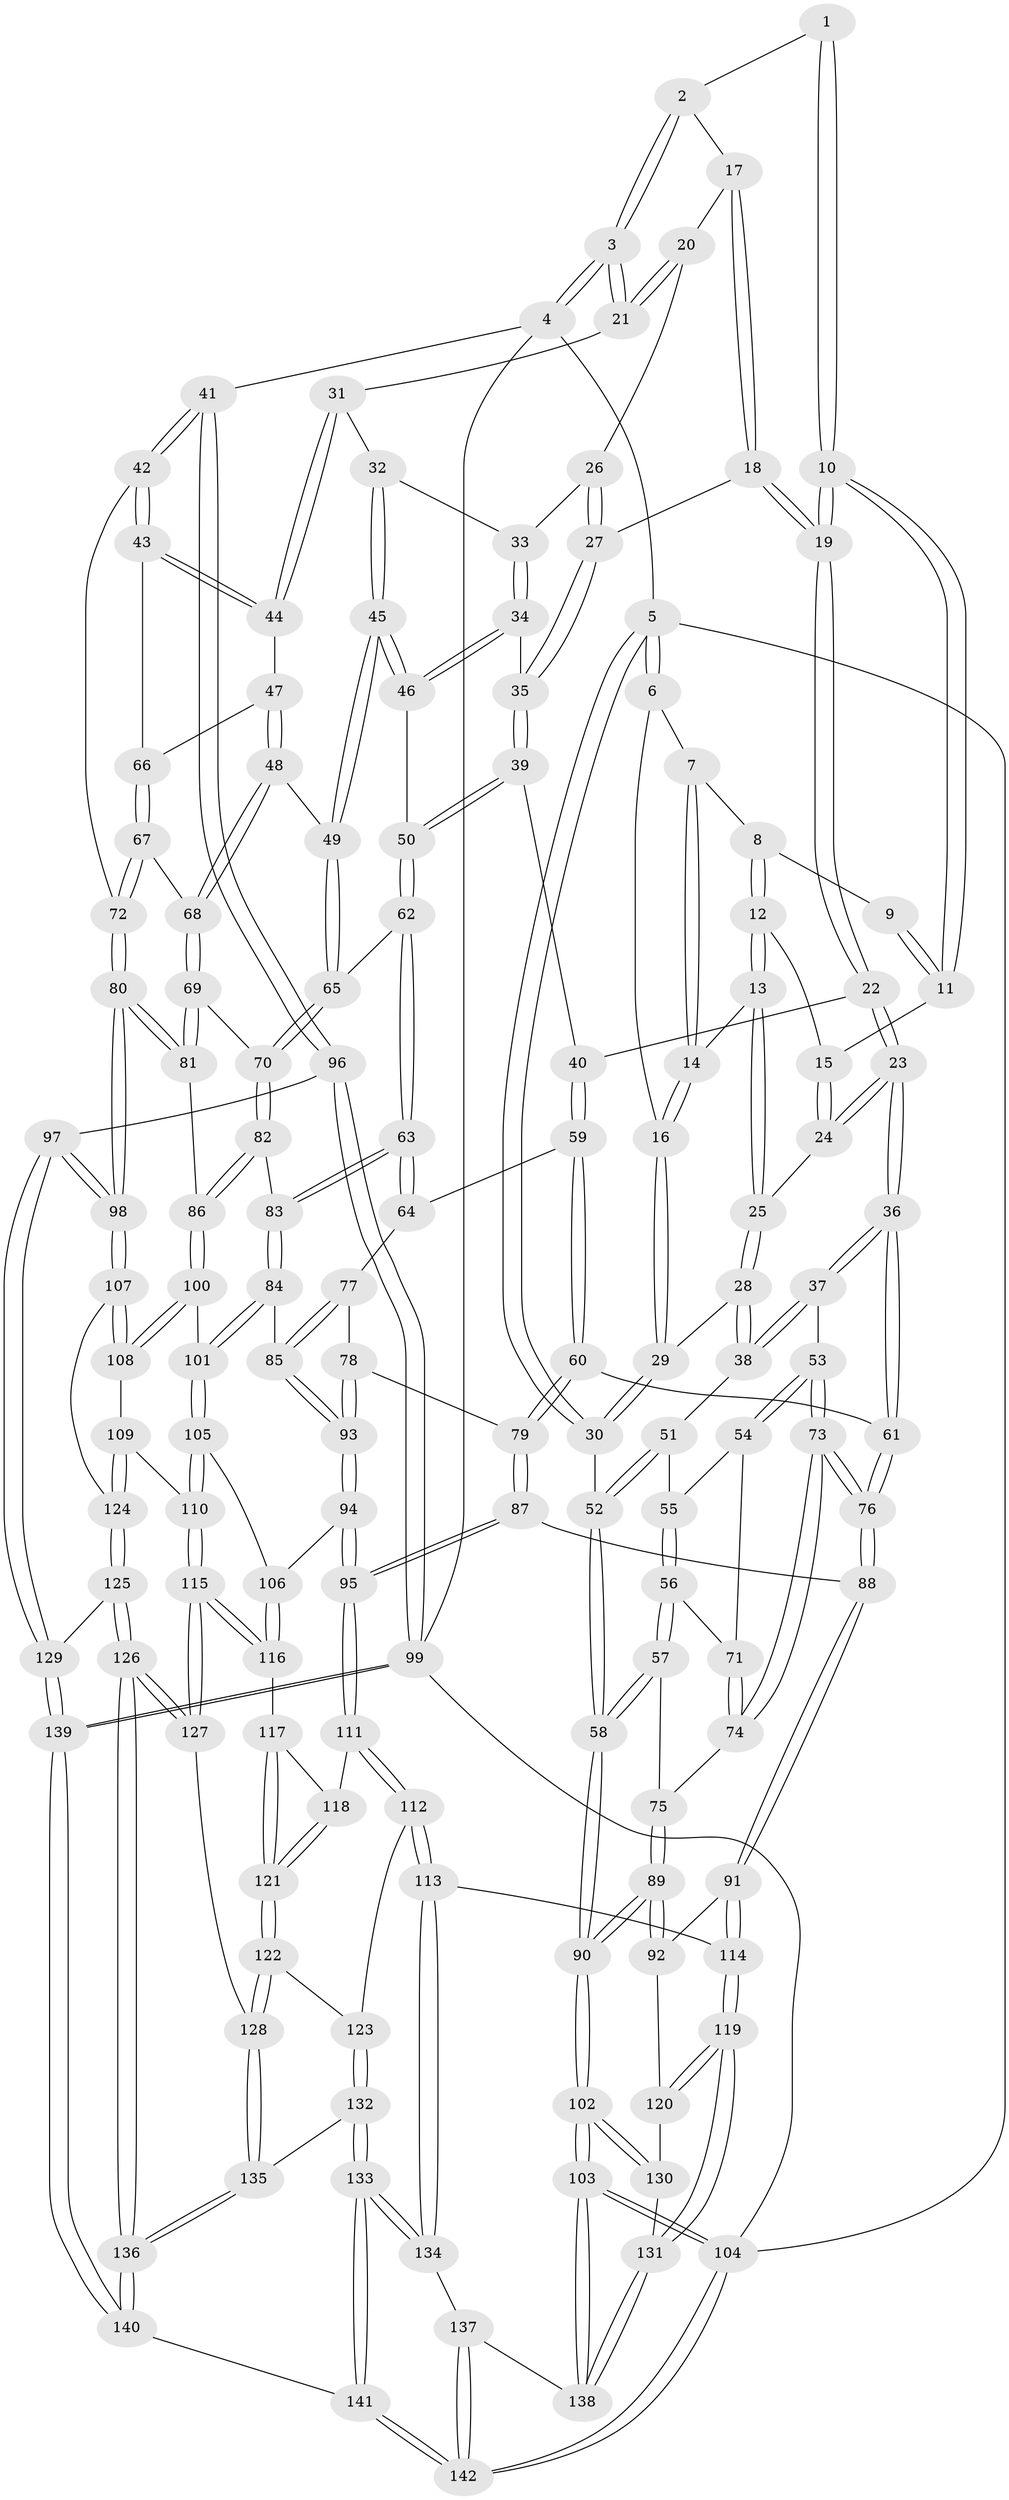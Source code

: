 // Generated by graph-tools (version 1.1) at 2025/03/03/09/25 03:03:22]
// undirected, 142 vertices, 352 edges
graph export_dot {
graph [start="1"]
  node [color=gray90,style=filled];
  1 [pos="+0.30967907683688994+0"];
  2 [pos="+0.49027072310225295+0"];
  3 [pos="+1+0"];
  4 [pos="+1+0"];
  5 [pos="+0+0"];
  6 [pos="+0.02316508886460155+0"];
  7 [pos="+0.09827567473829162+0"];
  8 [pos="+0.25900873851532963+0"];
  9 [pos="+0.2734195878271018+0"];
  10 [pos="+0.37380538276005615+0.09276049576958016"];
  11 [pos="+0.33177721942969296+0.08304915848628071"];
  12 [pos="+0.23576103970162168+0.05359598756565224"];
  13 [pos="+0.23152795212587665+0.07840495602462498"];
  14 [pos="+0.1492298520177399+0.08792966640210033"];
  15 [pos="+0.3279293514498546+0.08657498623890285"];
  16 [pos="+0.111504834318175+0.1192145112376101"];
  17 [pos="+0.5002512661640282+0"];
  18 [pos="+0.49508713476561544+0.12671020936128016"];
  19 [pos="+0.46043624912346465+0.1671592561825264"];
  20 [pos="+0.672536199395214+0.07650075572646854"];
  21 [pos="+0.8956825501743133+0.03775836941615643"];
  22 [pos="+0.46025966176574235+0.16752072325366124"];
  23 [pos="+0.37151380170029363+0.26222431668594554"];
  24 [pos="+0.28062872157903707+0.16391392471080618"];
  25 [pos="+0.2438331431370648+0.1416857804621465"];
  26 [pos="+0.6232656961146734+0.13834163298973515"];
  27 [pos="+0.5995370398728501+0.1446228017977216"];
  28 [pos="+0.13516282801793306+0.19403473802972968"];
  29 [pos="+0.09880682677771079+0.15101564334824077"];
  30 [pos="+0+0.06187635821869893"];
  31 [pos="+0.856285335368308+0.1146699459091635"];
  32 [pos="+0.7754959960286425+0.18543803200798936"];
  33 [pos="+0.6828222822827567+0.18010311255804237"];
  34 [pos="+0.664506205525043+0.24520453985704666"];
  35 [pos="+0.6173560022900942+0.23692607430045362"];
  36 [pos="+0.37000197041730815+0.269586722364446"];
  37 [pos="+0.2055689232825141+0.3017341555457173"];
  38 [pos="+0.13453673172052003+0.20975296753987346"];
  39 [pos="+0.5974885785208043+0.26229881551964784"];
  40 [pos="+0.5751746200063206+0.2742900594968607"];
  41 [pos="+1+0.20480133522255578"];
  42 [pos="+0.9550312721686606+0.32486772349965276"];
  43 [pos="+0.9473568310808655+0.32077808528757995"];
  44 [pos="+0.8632720775290713+0.1789764735442883"];
  45 [pos="+0.7451551554617054+0.2757952130846349"];
  46 [pos="+0.6688083611831732+0.2508357491090203"];
  47 [pos="+0.8534678962578718+0.2936887559107699"];
  48 [pos="+0.8225697266764337+0.31683309456376163"];
  49 [pos="+0.7470201075486809+0.2878730255028594"];
  50 [pos="+0.648356635060206+0.29818519430137774"];
  51 [pos="+0.07841212021691774+0.26039051789583545"];
  52 [pos="+0+0.20866604365576105"];
  53 [pos="+0.1918281953521132+0.324855627690022"];
  54 [pos="+0.13032218062458964+0.3342808383986596"];
  55 [pos="+0.07847608672998684+0.26521396798837094"];
  56 [pos="+0.05278295840073902+0.34636501215940513"];
  57 [pos="+0.03875999908284766+0.354239341746042"];
  58 [pos="+0+0.3849707673196689"];
  59 [pos="+0.5696106800932723+0.30918156011645326"];
  60 [pos="+0.4059423435712591+0.34028077433292403"];
  61 [pos="+0.3822263236052787+0.3074299736705299"];
  62 [pos="+0.658433707217027+0.3545360093091422"];
  63 [pos="+0.6439386394456528+0.3649047765361141"];
  64 [pos="+0.5979642057244636+0.35210554415808126"];
  65 [pos="+0.7141798134808658+0.34381233161757835"];
  66 [pos="+0.8885832339498935+0.3080841937889336"];
  67 [pos="+0.8603404970490984+0.378949565042071"];
  68 [pos="+0.8271670890782913+0.3546195655131226"];
  69 [pos="+0.7660129750154697+0.40652245527557174"];
  70 [pos="+0.7599054273885822+0.4055776384002842"];
  71 [pos="+0.10250351718683606+0.3531061132453041"];
  72 [pos="+0.9076168797637673+0.4265397081709452"];
  73 [pos="+0.1934419228326673+0.44916372478830624"];
  74 [pos="+0.12605737113879006+0.43675463909176593"];
  75 [pos="+0.09621579334474518+0.4435128624539187"];
  76 [pos="+0.21311380859396076+0.470727984571161"];
  77 [pos="+0.5501033445793401+0.39022435948968354"];
  78 [pos="+0.43021807869266854+0.3887446395748737"];
  79 [pos="+0.4189446822939113+0.3740142719563302"];
  80 [pos="+0.9101652620203878+0.4937541148898531"];
  81 [pos="+0.8490119286309921+0.4824452444787809"];
  82 [pos="+0.7296290314441318+0.4411118396757759"];
  83 [pos="+0.643152635379586+0.4521551685410129"];
  84 [pos="+0.6380951304484237+0.46110892136292453"];
  85 [pos="+0.583539726360426+0.4684611754019591"];
  86 [pos="+0.7471435970054902+0.5212286061115449"];
  87 [pos="+0.24997170209093114+0.5555297228733814"];
  88 [pos="+0.239573882282819+0.5567289079946276"];
  89 [pos="+0+0.6278474015351522"];
  90 [pos="+0+0.6321316252111476"];
  91 [pos="+0.2017532502848631+0.6112104967871197"];
  92 [pos="+0.08695463537931493+0.6343196067701188"];
  93 [pos="+0.47698252373336986+0.5416953277645834"];
  94 [pos="+0.47035491453963224+0.581102380170117"];
  95 [pos="+0.4637947418974795+0.5868329595801428"];
  96 [pos="+1+0.643477156447139"];
  97 [pos="+1+0.6284892309281385"];
  98 [pos="+1+0.6228216456533954"];
  99 [pos="+1+1"];
  100 [pos="+0.7205090545765624+0.5534916668546459"];
  101 [pos="+0.6745248640355396+0.5445933358677595"];
  102 [pos="+0+0.7021065770195533"];
  103 [pos="+0+1"];
  104 [pos="+0+1"];
  105 [pos="+0.5986720316443602+0.6072547960616863"];
  106 [pos="+0.5593727871488557+0.6066780368939361"];
  107 [pos="+0.9960833317371246+0.6298767035357627"];
  108 [pos="+0.7544671552803481+0.6115061951201961"];
  109 [pos="+0.7070837825089634+0.697334653351807"];
  110 [pos="+0.6866511344362303+0.7066130966965213"];
  111 [pos="+0.44723516785863976+0.6693175724753171"];
  112 [pos="+0.3428554466085436+0.7763254316494803"];
  113 [pos="+0.2972042926040513+0.7904430253937988"];
  114 [pos="+0.2959306933275755+0.7902841554065858"];
  115 [pos="+0.6477377923019502+0.7807516420259705"];
  116 [pos="+0.5877166993990688+0.7546036858057579"];
  117 [pos="+0.5823762654206956+0.7544554282083238"];
  118 [pos="+0.4520153737262161+0.674824924384955"];
  119 [pos="+0.20855155209355578+0.8594077986128147"];
  120 [pos="+0.14878856049213715+0.803442142047773"];
  121 [pos="+0.5046549823556019+0.7961981558458494"];
  122 [pos="+0.5010091398169663+0.8067921861147579"];
  123 [pos="+0.45013591679922116+0.8361531075365058"];
  124 [pos="+0.831867859373852+0.7498804218896856"];
  125 [pos="+0.7992641209530337+0.8482315390129956"];
  126 [pos="+0.7063651140741255+0.8792310609517485"];
  127 [pos="+0.6526118875026187+0.8057108965700766"];
  128 [pos="+0.5538447001665618+0.8541245135391905"];
  129 [pos="+0.873218578917754+0.8946647103396992"];
  130 [pos="+0.0007470527623257181+0.7787315343198706"];
  131 [pos="+0.18874550436856066+0.8968229893486416"];
  132 [pos="+0.4703234699329392+0.9252443427534057"];
  133 [pos="+0.43221869207724034+0.9887200293404694"];
  134 [pos="+0.37867964040003704+0.9484753185176763"];
  135 [pos="+0.5346552722333541+0.903378085561049"];
  136 [pos="+0.6773268818869722+0.9929802578509959"];
  137 [pos="+0.20992461683629351+0.9842211664421356"];
  138 [pos="+0.18535287874956305+0.9059804335993715"];
  139 [pos="+1+1"];
  140 [pos="+0.6917604712833778+1"];
  141 [pos="+0.465676150002181+1"];
  142 [pos="+0.20809105616104298+1"];
  1 -- 2;
  1 -- 10;
  1 -- 10;
  2 -- 3;
  2 -- 3;
  2 -- 17;
  3 -- 4;
  3 -- 4;
  3 -- 21;
  3 -- 21;
  4 -- 5;
  4 -- 41;
  4 -- 99;
  5 -- 6;
  5 -- 6;
  5 -- 30;
  5 -- 30;
  5 -- 104;
  6 -- 7;
  6 -- 16;
  7 -- 8;
  7 -- 14;
  7 -- 14;
  8 -- 9;
  8 -- 12;
  8 -- 12;
  9 -- 11;
  9 -- 11;
  10 -- 11;
  10 -- 11;
  10 -- 19;
  10 -- 19;
  11 -- 15;
  12 -- 13;
  12 -- 13;
  12 -- 15;
  13 -- 14;
  13 -- 25;
  13 -- 25;
  14 -- 16;
  14 -- 16;
  15 -- 24;
  15 -- 24;
  16 -- 29;
  16 -- 29;
  17 -- 18;
  17 -- 18;
  17 -- 20;
  18 -- 19;
  18 -- 19;
  18 -- 27;
  19 -- 22;
  19 -- 22;
  20 -- 21;
  20 -- 21;
  20 -- 26;
  21 -- 31;
  22 -- 23;
  22 -- 23;
  22 -- 40;
  23 -- 24;
  23 -- 24;
  23 -- 36;
  23 -- 36;
  24 -- 25;
  25 -- 28;
  25 -- 28;
  26 -- 27;
  26 -- 27;
  26 -- 33;
  27 -- 35;
  27 -- 35;
  28 -- 29;
  28 -- 38;
  28 -- 38;
  29 -- 30;
  29 -- 30;
  30 -- 52;
  31 -- 32;
  31 -- 44;
  31 -- 44;
  32 -- 33;
  32 -- 45;
  32 -- 45;
  33 -- 34;
  33 -- 34;
  34 -- 35;
  34 -- 46;
  34 -- 46;
  35 -- 39;
  35 -- 39;
  36 -- 37;
  36 -- 37;
  36 -- 61;
  36 -- 61;
  37 -- 38;
  37 -- 38;
  37 -- 53;
  38 -- 51;
  39 -- 40;
  39 -- 50;
  39 -- 50;
  40 -- 59;
  40 -- 59;
  41 -- 42;
  41 -- 42;
  41 -- 96;
  41 -- 96;
  42 -- 43;
  42 -- 43;
  42 -- 72;
  43 -- 44;
  43 -- 44;
  43 -- 66;
  44 -- 47;
  45 -- 46;
  45 -- 46;
  45 -- 49;
  45 -- 49;
  46 -- 50;
  47 -- 48;
  47 -- 48;
  47 -- 66;
  48 -- 49;
  48 -- 68;
  48 -- 68;
  49 -- 65;
  49 -- 65;
  50 -- 62;
  50 -- 62;
  51 -- 52;
  51 -- 52;
  51 -- 55;
  52 -- 58;
  52 -- 58;
  53 -- 54;
  53 -- 54;
  53 -- 73;
  53 -- 73;
  54 -- 55;
  54 -- 71;
  55 -- 56;
  55 -- 56;
  56 -- 57;
  56 -- 57;
  56 -- 71;
  57 -- 58;
  57 -- 58;
  57 -- 75;
  58 -- 90;
  58 -- 90;
  59 -- 60;
  59 -- 60;
  59 -- 64;
  60 -- 61;
  60 -- 79;
  60 -- 79;
  61 -- 76;
  61 -- 76;
  62 -- 63;
  62 -- 63;
  62 -- 65;
  63 -- 64;
  63 -- 64;
  63 -- 83;
  63 -- 83;
  64 -- 77;
  65 -- 70;
  65 -- 70;
  66 -- 67;
  66 -- 67;
  67 -- 68;
  67 -- 72;
  67 -- 72;
  68 -- 69;
  68 -- 69;
  69 -- 70;
  69 -- 81;
  69 -- 81;
  70 -- 82;
  70 -- 82;
  71 -- 74;
  71 -- 74;
  72 -- 80;
  72 -- 80;
  73 -- 74;
  73 -- 74;
  73 -- 76;
  73 -- 76;
  74 -- 75;
  75 -- 89;
  75 -- 89;
  76 -- 88;
  76 -- 88;
  77 -- 78;
  77 -- 85;
  77 -- 85;
  78 -- 79;
  78 -- 93;
  78 -- 93;
  79 -- 87;
  79 -- 87;
  80 -- 81;
  80 -- 81;
  80 -- 98;
  80 -- 98;
  81 -- 86;
  82 -- 83;
  82 -- 86;
  82 -- 86;
  83 -- 84;
  83 -- 84;
  84 -- 85;
  84 -- 101;
  84 -- 101;
  85 -- 93;
  85 -- 93;
  86 -- 100;
  86 -- 100;
  87 -- 88;
  87 -- 95;
  87 -- 95;
  88 -- 91;
  88 -- 91;
  89 -- 90;
  89 -- 90;
  89 -- 92;
  89 -- 92;
  90 -- 102;
  90 -- 102;
  91 -- 92;
  91 -- 114;
  91 -- 114;
  92 -- 120;
  93 -- 94;
  93 -- 94;
  94 -- 95;
  94 -- 95;
  94 -- 106;
  95 -- 111;
  95 -- 111;
  96 -- 97;
  96 -- 99;
  96 -- 99;
  97 -- 98;
  97 -- 98;
  97 -- 129;
  97 -- 129;
  98 -- 107;
  98 -- 107;
  99 -- 139;
  99 -- 139;
  99 -- 104;
  100 -- 101;
  100 -- 108;
  100 -- 108;
  101 -- 105;
  101 -- 105;
  102 -- 103;
  102 -- 103;
  102 -- 130;
  102 -- 130;
  103 -- 104;
  103 -- 104;
  103 -- 138;
  103 -- 138;
  104 -- 142;
  104 -- 142;
  105 -- 106;
  105 -- 110;
  105 -- 110;
  106 -- 116;
  106 -- 116;
  107 -- 108;
  107 -- 108;
  107 -- 124;
  108 -- 109;
  109 -- 110;
  109 -- 124;
  109 -- 124;
  110 -- 115;
  110 -- 115;
  111 -- 112;
  111 -- 112;
  111 -- 118;
  112 -- 113;
  112 -- 113;
  112 -- 123;
  113 -- 114;
  113 -- 134;
  113 -- 134;
  114 -- 119;
  114 -- 119;
  115 -- 116;
  115 -- 116;
  115 -- 127;
  115 -- 127;
  116 -- 117;
  117 -- 118;
  117 -- 121;
  117 -- 121;
  118 -- 121;
  118 -- 121;
  119 -- 120;
  119 -- 120;
  119 -- 131;
  119 -- 131;
  120 -- 130;
  121 -- 122;
  121 -- 122;
  122 -- 123;
  122 -- 128;
  122 -- 128;
  123 -- 132;
  123 -- 132;
  124 -- 125;
  124 -- 125;
  125 -- 126;
  125 -- 126;
  125 -- 129;
  126 -- 127;
  126 -- 127;
  126 -- 136;
  126 -- 136;
  127 -- 128;
  128 -- 135;
  128 -- 135;
  129 -- 139;
  129 -- 139;
  130 -- 131;
  131 -- 138;
  131 -- 138;
  132 -- 133;
  132 -- 133;
  132 -- 135;
  133 -- 134;
  133 -- 134;
  133 -- 141;
  133 -- 141;
  134 -- 137;
  135 -- 136;
  135 -- 136;
  136 -- 140;
  136 -- 140;
  137 -- 138;
  137 -- 142;
  137 -- 142;
  139 -- 140;
  139 -- 140;
  140 -- 141;
  141 -- 142;
  141 -- 142;
}
